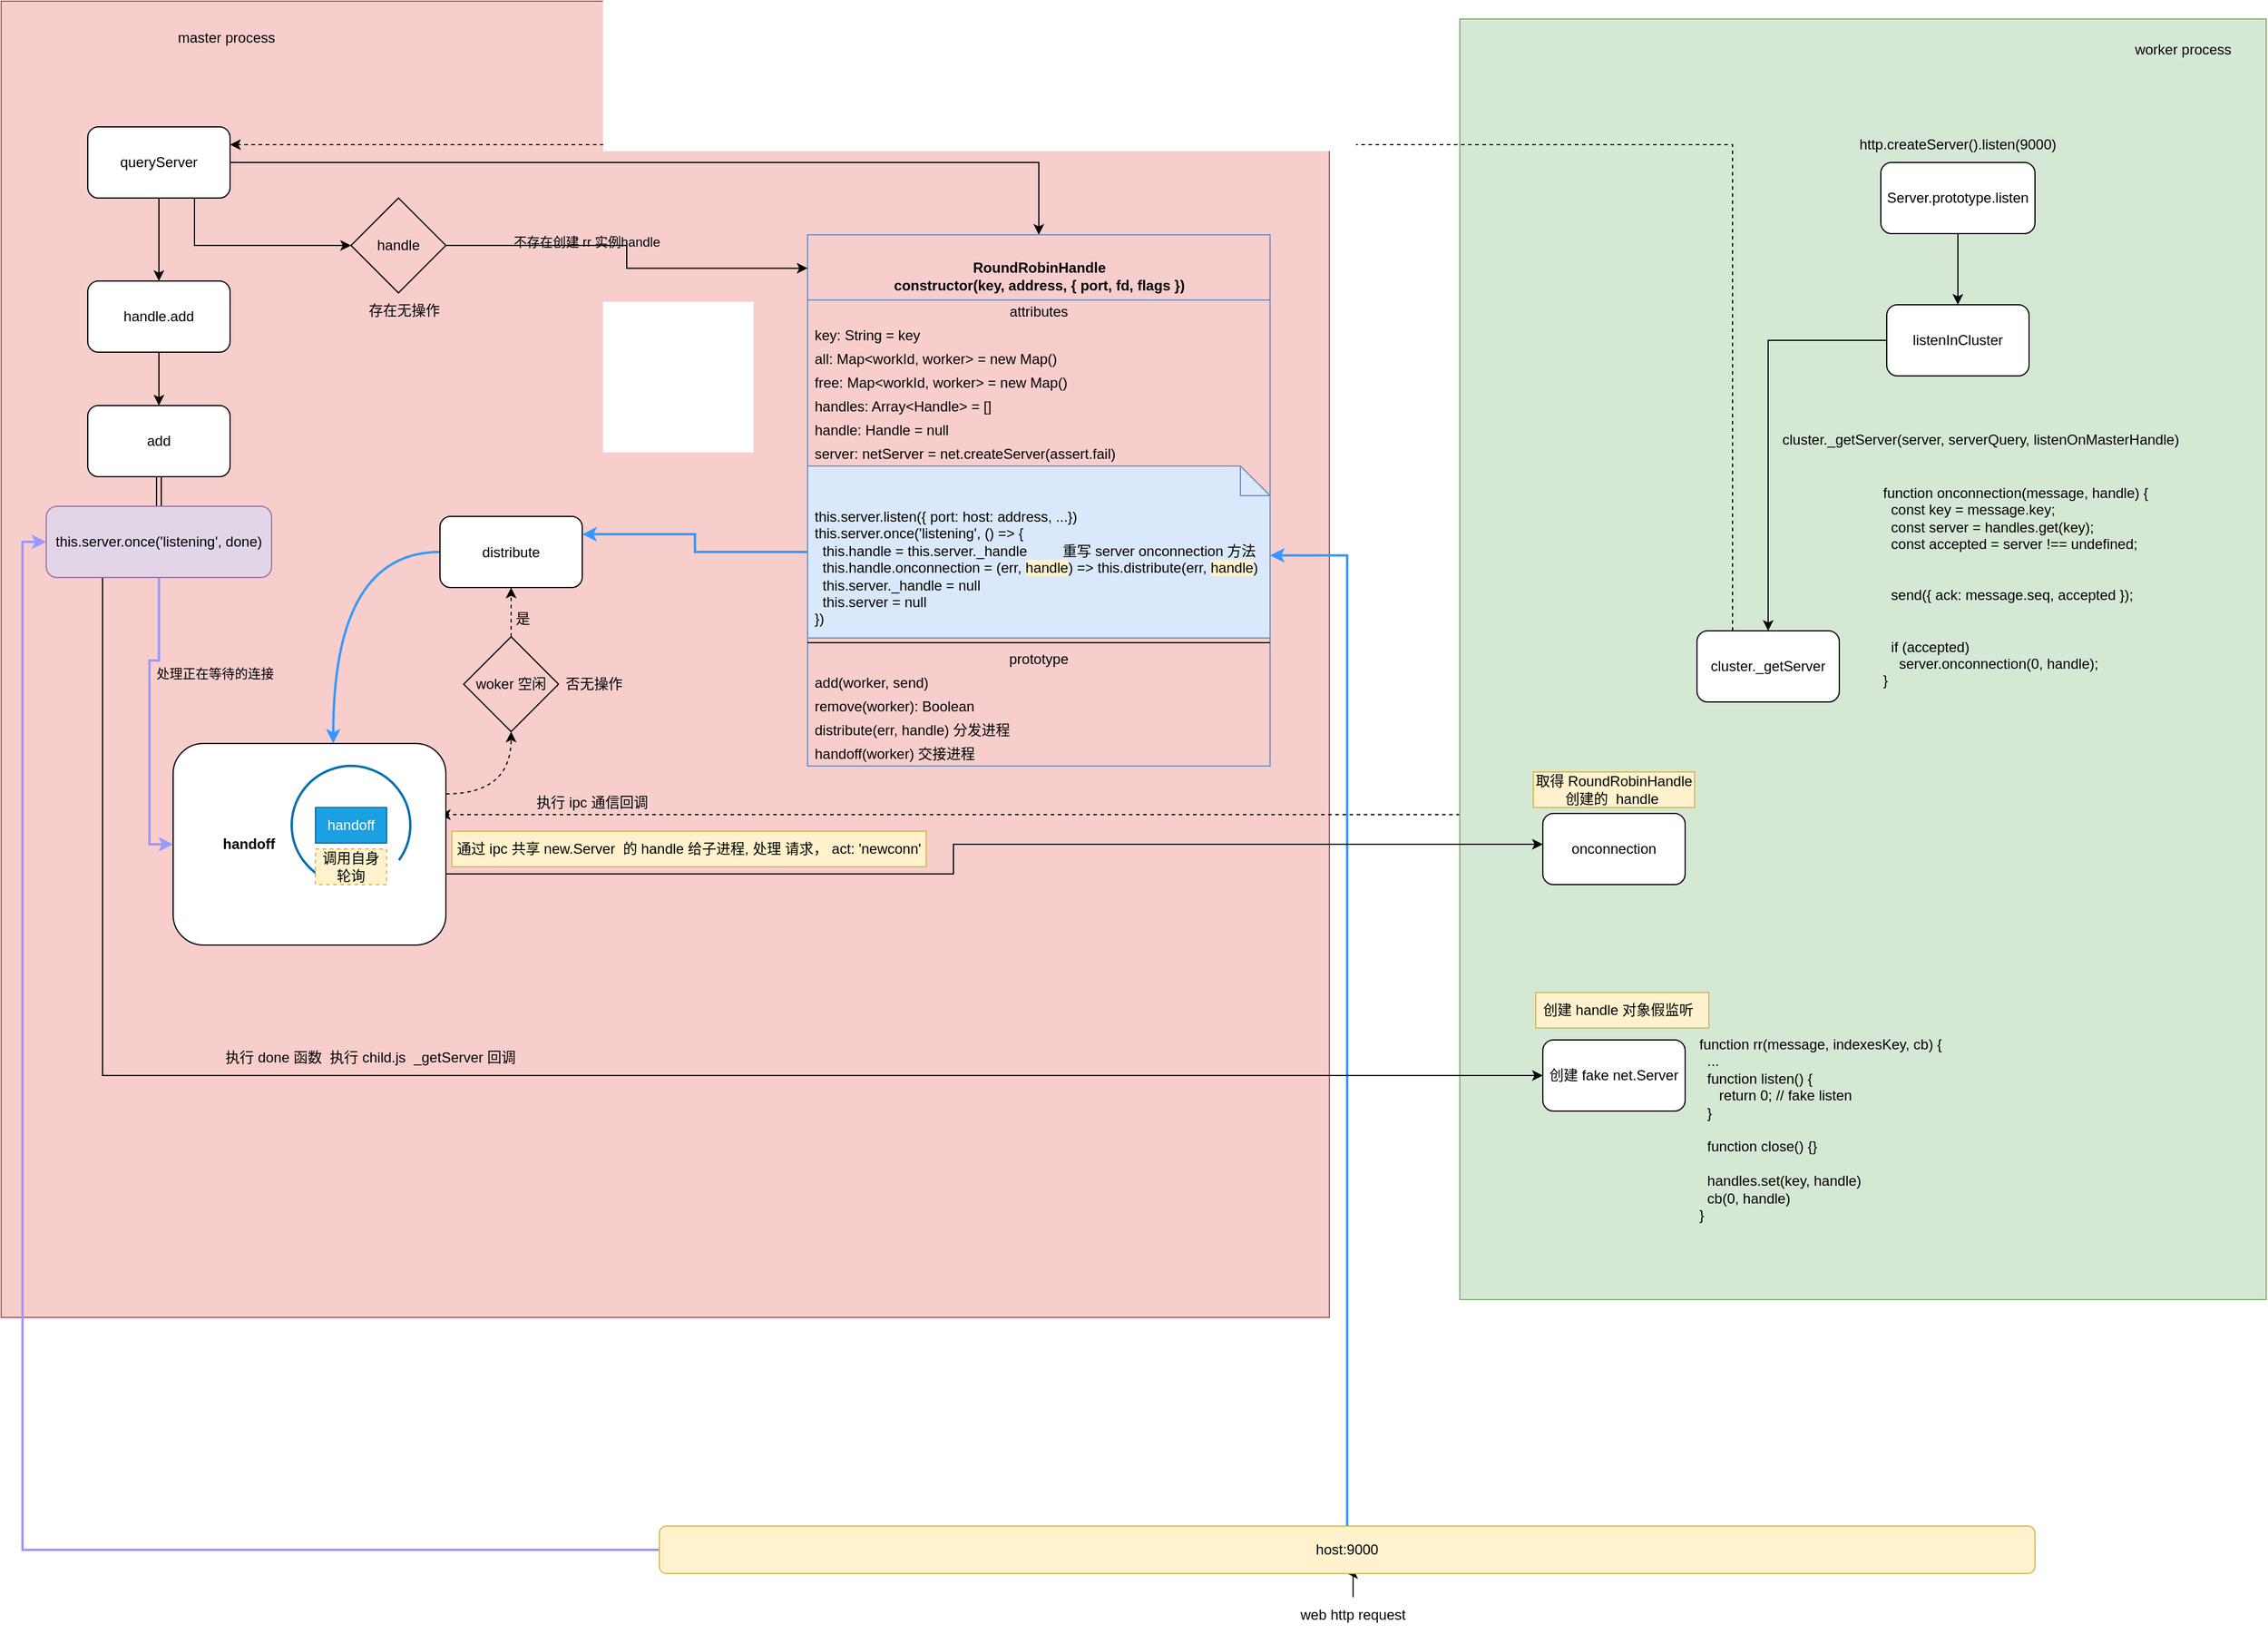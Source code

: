 <mxfile version="15.8.9" type="github">
  <diagram id="Es0d-wzucGMr7oLocFgV" name="第 1 页">
    <mxGraphModel dx="3076" dy="1931" grid="1" gridSize="10" guides="1" tooltips="1" connect="1" arrows="1" fold="1" page="1" pageScale="1" pageWidth="827" pageHeight="1169" math="0" shadow="0">
      <root>
        <mxCell id="0" />
        <mxCell id="1" parent="0" />
        <mxCell id="YYYhBLbbZfH8u_qFGWKK-91" value="" style="rounded=0;whiteSpace=wrap;html=1;labelBackgroundColor=none;fillColor=#f8cecc;strokeColor=#b85450;" parent="1" vertex="1">
          <mxGeometry x="-870" y="-76" width="1120" height="1110" as="geometry" />
        </mxCell>
        <mxCell id="0VZ2eFC5ibp_0VRxgWUH-36" style="edgeStyle=orthogonalEdgeStyle;rounded=0;orthogonalLoop=1;jettySize=auto;html=1;entryX=0.978;entryY=0.353;entryDx=0;entryDy=0;entryPerimeter=0;dashed=1;strokeColor=#000000;strokeWidth=1;" edge="1" parent="1" source="YYYhBLbbZfH8u_qFGWKK-12" target="QnhcxREiLZKdfHmg9MSz-31">
          <mxGeometry relative="1" as="geometry">
            <Array as="points">
              <mxPoint x="210" y="610" />
              <mxPoint x="210" y="610" />
            </Array>
          </mxGeometry>
        </mxCell>
        <mxCell id="YYYhBLbbZfH8u_qFGWKK-12" value="" style="rounded=0;whiteSpace=wrap;html=1;labelBackgroundColor=none;fillColor=#d5e8d4;strokeColor=#82b366;" parent="1" vertex="1">
          <mxGeometry x="360" y="-61" width="680" height="1080" as="geometry" />
        </mxCell>
        <mxCell id="YYYhBLbbZfH8u_qFGWKK-4" style="edgeStyle=orthogonalEdgeStyle;rounded=0;orthogonalLoop=1;jettySize=auto;html=1;entryX=0.5;entryY=0;entryDx=0;entryDy=0;" parent="1" source="YYYhBLbbZfH8u_qFGWKK-1" target="YYYhBLbbZfH8u_qFGWKK-3" edge="1">
          <mxGeometry relative="1" as="geometry" />
        </mxCell>
        <mxCell id="YYYhBLbbZfH8u_qFGWKK-1" value="&lt;span&gt;Server.prototype.listen&lt;/span&gt;" style="rounded=1;whiteSpace=wrap;html=1;" parent="1" vertex="1">
          <mxGeometry x="715" y="60" width="130" height="60" as="geometry" />
        </mxCell>
        <mxCell id="YYYhBLbbZfH8u_qFGWKK-2" value="http.createServer().listen(9000)" style="text;html=1;strokeColor=none;fillColor=none;align=center;verticalAlign=middle;whiteSpace=wrap;rounded=0;" parent="1" vertex="1">
          <mxGeometry x="680" y="30" width="200" height="30" as="geometry" />
        </mxCell>
        <mxCell id="YYYhBLbbZfH8u_qFGWKK-6" style="edgeStyle=orthogonalEdgeStyle;rounded=0;orthogonalLoop=1;jettySize=auto;html=1;entryX=0.5;entryY=0;entryDx=0;entryDy=0;" parent="1" source="YYYhBLbbZfH8u_qFGWKK-3" target="YYYhBLbbZfH8u_qFGWKK-5" edge="1">
          <mxGeometry relative="1" as="geometry" />
        </mxCell>
        <mxCell id="YYYhBLbbZfH8u_qFGWKK-3" value="listenInCluster" style="rounded=1;whiteSpace=wrap;html=1;" parent="1" vertex="1">
          <mxGeometry x="720" y="180" width="120" height="60" as="geometry" />
        </mxCell>
        <mxCell id="QnhcxREiLZKdfHmg9MSz-84" style="edgeStyle=orthogonalEdgeStyle;rounded=0;orthogonalLoop=1;jettySize=auto;html=1;exitX=0.25;exitY=0;exitDx=0;exitDy=0;entryX=1;entryY=0.25;entryDx=0;entryDy=0;elbow=vertical;dashed=1;" parent="1" source="YYYhBLbbZfH8u_qFGWKK-5" target="YYYhBLbbZfH8u_qFGWKK-15" edge="1">
          <mxGeometry relative="1" as="geometry" />
        </mxCell>
        <mxCell id="YYYhBLbbZfH8u_qFGWKK-5" value="cluster._getServer" style="rounded=1;whiteSpace=wrap;html=1;" parent="1" vertex="1">
          <mxGeometry x="560" y="455" width="120" height="60" as="geometry" />
        </mxCell>
        <mxCell id="YYYhBLbbZfH8u_qFGWKK-7" value="cluster._getServer(server, serverQuery, listenOnMasterHandle)" style="text;whiteSpace=wrap;html=1;" parent="1" vertex="1">
          <mxGeometry x="630" y="280" width="360" height="30" as="geometry" />
        </mxCell>
        <mxCell id="YYYhBLbbZfH8u_qFGWKK-11" value="worker process" style="text;html=1;strokeColor=none;fillColor=none;align=center;verticalAlign=middle;whiteSpace=wrap;rounded=0;labelBackgroundColor=none;fontColor=none;" parent="1" vertex="1">
          <mxGeometry x="910" y="-50" width="120" height="30" as="geometry" />
        </mxCell>
        <mxCell id="QnhcxREiLZKdfHmg9MSz-78" style="edgeStyle=orthogonalEdgeStyle;rounded=0;orthogonalLoop=1;jettySize=auto;html=1;elbow=vertical;" parent="1" source="YYYhBLbbZfH8u_qFGWKK-15" target="QnhcxREiLZKdfHmg9MSz-2" edge="1">
          <mxGeometry relative="1" as="geometry" />
        </mxCell>
        <mxCell id="0VZ2eFC5ibp_0VRxgWUH-17" style="edgeStyle=orthogonalEdgeStyle;rounded=0;orthogonalLoop=1;jettySize=auto;html=1;exitX=0.75;exitY=1;exitDx=0;exitDy=0;entryX=0;entryY=0.5;entryDx=0;entryDy=0;strokeColor=#000000;strokeWidth=1;" edge="1" parent="1" source="YYYhBLbbZfH8u_qFGWKK-15" target="0VZ2eFC5ibp_0VRxgWUH-11">
          <mxGeometry relative="1" as="geometry" />
        </mxCell>
        <mxCell id="0VZ2eFC5ibp_0VRxgWUH-18" style="edgeStyle=orthogonalEdgeStyle;rounded=0;orthogonalLoop=1;jettySize=auto;html=1;entryX=0.5;entryY=0;entryDx=0;entryDy=0;strokeColor=#000000;strokeWidth=1;" edge="1" parent="1" source="YYYhBLbbZfH8u_qFGWKK-15" target="YYYhBLbbZfH8u_qFGWKK-64">
          <mxGeometry relative="1" as="geometry" />
        </mxCell>
        <mxCell id="YYYhBLbbZfH8u_qFGWKK-15" value="queryServer" style="rounded=1;whiteSpace=wrap;html=1;labelBackgroundColor=none;fontColor=none;" parent="1" vertex="1">
          <mxGeometry x="-797" y="30" width="120" height="60" as="geometry" />
        </mxCell>
        <mxCell id="YYYhBLbbZfH8u_qFGWKK-20" value="master process" style="text;html=1;strokeColor=none;fillColor=none;align=center;verticalAlign=middle;whiteSpace=wrap;rounded=0;labelBackgroundColor=none;fontColor=none;" parent="1" vertex="1">
          <mxGeometry x="-740" y="-60" width="120" height="30" as="geometry" />
        </mxCell>
        <mxCell id="QnhcxREiLZKdfHmg9MSz-74" style="edgeStyle=orthogonalEdgeStyle;rounded=0;orthogonalLoop=1;jettySize=auto;html=1;elbow=vertical;" parent="1" source="YYYhBLbbZfH8u_qFGWKK-64" target="QnhcxREiLZKdfHmg9MSz-29" edge="1">
          <mxGeometry relative="1" as="geometry" />
        </mxCell>
        <mxCell id="YYYhBLbbZfH8u_qFGWKK-64" value="handle.add" style="rounded=1;whiteSpace=wrap;html=1;labelBackgroundColor=none;fontColor=none;" parent="1" vertex="1">
          <mxGeometry x="-797" y="160" width="120" height="60" as="geometry" />
        </mxCell>
        <mxCell id="YYYhBLbbZfH8u_qFGWKK-77" style="edgeStyle=orthogonalEdgeStyle;rounded=0;orthogonalLoop=1;jettySize=auto;html=1;entryX=0.5;entryY=1;entryDx=0;entryDy=0;labelBackgroundColor=none;fontColor=none;" parent="1" source="YYYhBLbbZfH8u_qFGWKK-72" target="YYYhBLbbZfH8u_qFGWKK-73" edge="1">
          <mxGeometry relative="1" as="geometry" />
        </mxCell>
        <mxCell id="YYYhBLbbZfH8u_qFGWKK-72" value="web http request" style="text;html=1;strokeColor=none;fillColor=none;align=center;verticalAlign=middle;whiteSpace=wrap;rounded=0;labelBackgroundColor=none;fontColor=none;" parent="1" vertex="1">
          <mxGeometry x="155" y="1270" width="230" height="30" as="geometry" />
        </mxCell>
        <mxCell id="QnhcxREiLZKdfHmg9MSz-77" style="edgeStyle=orthogonalEdgeStyle;rounded=0;orthogonalLoop=1;jettySize=auto;html=1;entryX=1;entryY=0.52;entryDx=0;entryDy=0;entryPerimeter=0;elbow=vertical;fillColor=#d5e8d4;strokeColor=#3399FF;strokeWidth=2;" parent="1" source="YYYhBLbbZfH8u_qFGWKK-73" target="QnhcxREiLZKdfHmg9MSz-23" edge="1">
          <mxGeometry relative="1" as="geometry" />
        </mxCell>
        <mxCell id="0VZ2eFC5ibp_0VRxgWUH-5" style="edgeStyle=orthogonalEdgeStyle;rounded=0;orthogonalLoop=1;jettySize=auto;html=1;entryX=0;entryY=0.5;entryDx=0;entryDy=0;strokeWidth=2;strokeColor=#9999FF;" edge="1" parent="1" source="YYYhBLbbZfH8u_qFGWKK-73" target="0VZ2eFC5ibp_0VRxgWUH-1">
          <mxGeometry relative="1" as="geometry" />
        </mxCell>
        <mxCell id="YYYhBLbbZfH8u_qFGWKK-73" value="host:9000" style="rounded=1;whiteSpace=wrap;html=1;labelBackgroundColor=none;fillColor=#fff2cc;strokeColor=#d6b656;" parent="1" vertex="1">
          <mxGeometry x="-315" y="1210" width="1160" height="40" as="geometry" />
        </mxCell>
        <mxCell id="YYYhBLbbZfH8u_qFGWKK-97" value="function onconnection(message, handle) {&#xa;  const key = message.key;&#xa;  const server = handles.get(key);&#xa;  const accepted = server !== undefined;&#xa;&#xa;&#xa;  send({ ack: message.seq, accepted });&#xa;&#xa;&#xa;  if (accepted)&#xa;    server.onconnection(0, handle);&#xa;}" style="text;whiteSpace=wrap;html=1;fontColor=none;" parent="1" vertex="1">
          <mxGeometry x="715" y="325" width="250" height="180" as="geometry" />
        </mxCell>
        <mxCell id="QnhcxREiLZKdfHmg9MSz-2" value="&lt;br&gt;&lt;b&gt;RoundRobinHandle&lt;br&gt;&lt;/b&gt;&lt;b&gt;constructor(key, address, { port, fd, flags })&lt;br&gt;&lt;/b&gt;" style="swimlane;fontStyle=0;align=center;verticalAlign=top;childLayout=stackLayout;horizontal=1;startSize=55;horizontalStack=0;resizeParent=1;resizeParentMax=0;resizeLast=0;collapsible=0;marginBottom=0;html=1;fillColor=none;strokeColor=#6c8ebf;" parent="1" vertex="1">
          <mxGeometry x="-190" y="121" width="390" height="448" as="geometry" />
        </mxCell>
        <mxCell id="QnhcxREiLZKdfHmg9MSz-3" value="attributes" style="text;html=1;strokeColor=none;fillColor=none;align=center;verticalAlign=middle;spacingLeft=4;spacingRight=4;overflow=hidden;rotatable=0;points=[[0,0.5],[1,0.5]];portConstraint=eastwest;" parent="QnhcxREiLZKdfHmg9MSz-2" vertex="1">
          <mxGeometry y="55" width="390" height="20" as="geometry" />
        </mxCell>
        <mxCell id="QnhcxREiLZKdfHmg9MSz-11" value="key: String = key" style="text;html=1;strokeColor=none;fillColor=none;align=left;verticalAlign=middle;spacingLeft=4;spacingRight=4;overflow=hidden;rotatable=0;points=[[0,0.5],[1,0.5]];portConstraint=eastwest;" parent="QnhcxREiLZKdfHmg9MSz-2" vertex="1">
          <mxGeometry y="75" width="390" height="20" as="geometry" />
        </mxCell>
        <mxCell id="QnhcxREiLZKdfHmg9MSz-13" value="all: Map&amp;lt;workId, worker&amp;gt; = new Map()" style="text;html=1;strokeColor=none;fillColor=none;align=left;verticalAlign=middle;spacingLeft=4;spacingRight=4;overflow=hidden;rotatable=0;points=[[0,0.5],[1,0.5]];portConstraint=eastwest;" parent="QnhcxREiLZKdfHmg9MSz-2" vertex="1">
          <mxGeometry y="95" width="390" height="20" as="geometry" />
        </mxCell>
        <mxCell id="QnhcxREiLZKdfHmg9MSz-14" value="free: Map&amp;lt;workId, worker&amp;gt; = new Map()" style="text;html=1;strokeColor=none;fillColor=none;align=left;verticalAlign=middle;spacingLeft=4;spacingRight=4;overflow=hidden;rotatable=0;points=[[0,0.5],[1,0.5]];portConstraint=eastwest;" parent="QnhcxREiLZKdfHmg9MSz-2" vertex="1">
          <mxGeometry y="115" width="390" height="20" as="geometry" />
        </mxCell>
        <mxCell id="QnhcxREiLZKdfHmg9MSz-15" value="handles: Array&amp;lt;Handle&amp;gt; = []" style="text;html=1;strokeColor=none;fillColor=none;align=left;verticalAlign=middle;spacingLeft=4;spacingRight=4;overflow=hidden;rotatable=0;points=[[0,0.5],[1,0.5]];portConstraint=eastwest;" parent="QnhcxREiLZKdfHmg9MSz-2" vertex="1">
          <mxGeometry y="135" width="390" height="20" as="geometry" />
        </mxCell>
        <mxCell id="QnhcxREiLZKdfHmg9MSz-12" value="handle: Handle = null" style="text;html=1;strokeColor=none;fillColor=none;align=left;verticalAlign=middle;spacingLeft=4;spacingRight=4;overflow=hidden;rotatable=0;points=[[0,0.5],[1,0.5]];portConstraint=eastwest;" parent="QnhcxREiLZKdfHmg9MSz-2" vertex="1">
          <mxGeometry y="155" width="390" height="20" as="geometry" />
        </mxCell>
        <mxCell id="QnhcxREiLZKdfHmg9MSz-4" value="server: netServer = net.createServer(assert.fail)&amp;nbsp;" style="text;html=1;strokeColor=none;fillColor=none;align=left;verticalAlign=middle;spacingLeft=4;spacingRight=4;overflow=hidden;rotatable=0;points=[[0,0.5],[1,0.5]];portConstraint=eastwest;" parent="QnhcxREiLZKdfHmg9MSz-2" vertex="1">
          <mxGeometry y="175" width="390" height="20" as="geometry" />
        </mxCell>
        <mxCell id="QnhcxREiLZKdfHmg9MSz-23" value="this.server.listen({ port: host: address, ...})&amp;nbsp; &amp;nbsp; &amp;nbsp; &amp;nbsp;&amp;nbsp;&lt;br&gt;this.server.once(&#39;listening&#39;, () =&amp;gt; {&lt;br&gt;&amp;nbsp; this.handle = this.server._handle&amp;nbsp; &amp;nbsp; &amp;nbsp; &amp;nbsp; &amp;nbsp;重写 server onconnection 方法&lt;br&gt;&amp;nbsp; this.handle.onconnection = (err, &lt;span style=&quot;background-color: rgb(255 , 242 , 204)&quot;&gt;handle&lt;/span&gt;) =&amp;gt; this.distribute(err, &lt;span style=&quot;background-color: rgb(255 , 242 , 204)&quot;&gt;handle&lt;/span&gt;)&lt;br&gt;&amp;nbsp; this.server._handle = null&lt;br&gt;&amp;nbsp; this.server = null&lt;br&gt;})" style="shape=note2;boundedLbl=1;whiteSpace=wrap;html=1;size=25;verticalAlign=top;align=left;horizontal=1;labelPosition=center;verticalLabelPosition=middle;labelBorderColor=none;spacingLeft=4;spacingTop=4;fillColor=#dae8fc;strokeColor=#6c8ebf;" parent="QnhcxREiLZKdfHmg9MSz-2" vertex="1">
          <mxGeometry y="195" width="390" height="145" as="geometry" />
        </mxCell>
        <mxCell id="QnhcxREiLZKdfHmg9MSz-7" value="" style="line;strokeWidth=1;fillColor=none;align=left;verticalAlign=middle;spacingTop=-1;spacingLeft=3;spacingRight=3;rotatable=0;labelPosition=right;points=[];portConstraint=eastwest;" parent="QnhcxREiLZKdfHmg9MSz-2" vertex="1">
          <mxGeometry y="340" width="390" height="8" as="geometry" />
        </mxCell>
        <mxCell id="QnhcxREiLZKdfHmg9MSz-8" value="prototype" style="text;html=1;strokeColor=none;fillColor=none;align=center;verticalAlign=middle;spacingLeft=4;spacingRight=4;overflow=hidden;rotatable=0;points=[[0,0.5],[1,0.5]];portConstraint=eastwest;" parent="QnhcxREiLZKdfHmg9MSz-2" vertex="1">
          <mxGeometry y="348" width="390" height="20" as="geometry" />
        </mxCell>
        <mxCell id="QnhcxREiLZKdfHmg9MSz-9" value="add(worker, send)" style="text;html=1;strokeColor=none;fillColor=none;align=left;verticalAlign=middle;spacingLeft=4;spacingRight=4;overflow=hidden;rotatable=0;points=[[0,0.5],[1,0.5]];portConstraint=eastwest;" parent="QnhcxREiLZKdfHmg9MSz-2" vertex="1">
          <mxGeometry y="368" width="390" height="20" as="geometry" />
        </mxCell>
        <mxCell id="QnhcxREiLZKdfHmg9MSz-17" value="remove(worker): Boolean" style="text;html=1;strokeColor=none;fillColor=none;align=left;verticalAlign=middle;spacingLeft=4;spacingRight=4;overflow=hidden;rotatable=0;points=[[0,0.5],[1,0.5]];portConstraint=eastwest;" parent="QnhcxREiLZKdfHmg9MSz-2" vertex="1">
          <mxGeometry y="388" width="390" height="20" as="geometry" />
        </mxCell>
        <mxCell id="QnhcxREiLZKdfHmg9MSz-18" value="distribute(err, handle) 分发进程" style="text;html=1;strokeColor=none;fillColor=none;align=left;verticalAlign=middle;spacingLeft=4;spacingRight=4;overflow=hidden;rotatable=0;points=[[0,0.5],[1,0.5]];portConstraint=eastwest;" parent="QnhcxREiLZKdfHmg9MSz-2" vertex="1">
          <mxGeometry y="408" width="390" height="20" as="geometry" />
        </mxCell>
        <mxCell id="QnhcxREiLZKdfHmg9MSz-16" value="handoff(worker) 交接进程" style="text;html=1;strokeColor=none;fillColor=none;align=left;verticalAlign=middle;spacingLeft=4;spacingRight=4;overflow=hidden;rotatable=0;points=[[0,0.5],[1,0.5]];portConstraint=eastwest;" parent="QnhcxREiLZKdfHmg9MSz-2" vertex="1">
          <mxGeometry y="428" width="390" height="20" as="geometry" />
        </mxCell>
        <mxCell id="0VZ2eFC5ibp_0VRxgWUH-3" value="" style="edgeStyle=orthogonalEdgeStyle;rounded=0;orthogonalLoop=1;jettySize=auto;html=1;shape=link;" edge="1" parent="1" source="QnhcxREiLZKdfHmg9MSz-29" target="0VZ2eFC5ibp_0VRxgWUH-1">
          <mxGeometry relative="1" as="geometry" />
        </mxCell>
        <mxCell id="QnhcxREiLZKdfHmg9MSz-29" value="add" style="rounded=1;whiteSpace=wrap;html=1;labelBorderColor=none;" parent="1" vertex="1">
          <mxGeometry x="-797" y="265" width="120" height="60" as="geometry" />
        </mxCell>
        <mxCell id="0VZ2eFC5ibp_0VRxgWUH-31" style="edgeStyle=orthogonalEdgeStyle;rounded=0;orthogonalLoop=1;jettySize=auto;html=1;strokeColor=#000000;strokeWidth=1;" edge="1" parent="1" source="QnhcxREiLZKdfHmg9MSz-31" target="0VZ2eFC5ibp_0VRxgWUH-56">
          <mxGeometry relative="1" as="geometry">
            <Array as="points">
              <mxPoint x="-67" y="660" />
              <mxPoint x="-67" y="635" />
            </Array>
          </mxGeometry>
        </mxCell>
        <mxCell id="0VZ2eFC5ibp_0VRxgWUH-45" style="edgeStyle=orthogonalEdgeStyle;rounded=0;orthogonalLoop=1;jettySize=auto;html=1;exitX=1;exitY=0.25;exitDx=0;exitDy=0;entryX=0.5;entryY=1;entryDx=0;entryDy=0;dashed=1;strokeColor=#000000;strokeWidth=1;curved=1;" edge="1" parent="1" source="QnhcxREiLZKdfHmg9MSz-31" target="0VZ2eFC5ibp_0VRxgWUH-43">
          <mxGeometry relative="1" as="geometry" />
        </mxCell>
        <mxCell id="QnhcxREiLZKdfHmg9MSz-31" value="&lt;blockquote style=&quot;margin: 0 0 0 40px ; border: none ; padding: 0px&quot;&gt;&lt;b&gt;handoff&lt;/b&gt;&lt;/blockquote&gt;" style="rounded=1;whiteSpace=wrap;html=1;labelBorderColor=none;align=left;" parent="1" vertex="1">
          <mxGeometry x="-725" y="550" width="230" height="170" as="geometry" />
        </mxCell>
        <mxCell id="QnhcxREiLZKdfHmg9MSz-85" style="edgeStyle=orthogonalEdgeStyle;rounded=0;orthogonalLoop=1;jettySize=auto;html=1;entryX=0.587;entryY=0;entryDx=0;entryDy=0;strokeWidth=2;elbow=vertical;fillColor=#d5e8d4;strokeColor=#3399FF;exitX=0;exitY=0.5;exitDx=0;exitDy=0;curved=1;entryPerimeter=0;" parent="1" source="QnhcxREiLZKdfHmg9MSz-36" target="QnhcxREiLZKdfHmg9MSz-31" edge="1">
          <mxGeometry relative="1" as="geometry" />
        </mxCell>
        <mxCell id="QnhcxREiLZKdfHmg9MSz-36" value="distribute" style="rounded=1;whiteSpace=wrap;html=1;labelBorderColor=none;" parent="1" vertex="1">
          <mxGeometry x="-500" y="358.5" width="120" height="60" as="geometry" />
        </mxCell>
        <mxCell id="QnhcxREiLZKdfHmg9MSz-57" value="" style="verticalLabelPosition=bottom;verticalAlign=top;html=1;shape=mxgraph.basic.arc;startAngle=0.293;endAngle=0.1;labelBorderColor=none;direction=south;fillColor=#1ba1e2;strokeColor=#006EAF;fontColor=#ffffff;strokeWidth=2;" parent="1" vertex="1">
          <mxGeometry x="-625" y="569" width="100" height="100" as="geometry" />
        </mxCell>
        <mxCell id="QnhcxREiLZKdfHmg9MSz-58" value="handoff" style="text;html=1;strokeColor=#006EAF;fillColor=#1ba1e2;align=center;verticalAlign=middle;whiteSpace=wrap;rounded=0;labelBorderColor=none;fontColor=#ffffff;" parent="1" vertex="1">
          <mxGeometry x="-605" y="604" width="60" height="30" as="geometry" />
        </mxCell>
        <mxCell id="QnhcxREiLZKdfHmg9MSz-71" style="edgeStyle=orthogonalEdgeStyle;rounded=0;orthogonalLoop=1;jettySize=auto;html=1;entryX=1;entryY=0.25;entryDx=0;entryDy=0;strokeWidth=2;fillColor=#1ba1e2;strokeColor=#3399FF;" parent="1" source="QnhcxREiLZKdfHmg9MSz-23" target="QnhcxREiLZKdfHmg9MSz-36" edge="1">
          <mxGeometry relative="1" as="geometry" />
        </mxCell>
        <mxCell id="0VZ2eFC5ibp_0VRxgWUH-4" style="edgeStyle=orthogonalEdgeStyle;rounded=0;orthogonalLoop=1;jettySize=auto;html=1;entryX=0;entryY=0.5;entryDx=0;entryDy=0;fillColor=#e1d5e7;strokeColor=#9999FF;strokeWidth=2;" edge="1" parent="1" source="0VZ2eFC5ibp_0VRxgWUH-1" target="QnhcxREiLZKdfHmg9MSz-31">
          <mxGeometry relative="1" as="geometry" />
        </mxCell>
        <mxCell id="0VZ2eFC5ibp_0VRxgWUH-8" value="&lt;span style=&quot;color: rgba(0 , 0 , 0 , 0) ; font-family: monospace ; font-size: 0px ; background-color: rgb(248 , 249 , 250)&quot;&gt;%3CmxGraphModel%3E%3Croot%3E%3CmxCell%20id%3D%220%22%2F%3E%3CmxCell%20id%3D%221%22%20parent%3D%220%22%2F%3E%3CmxCell%20id%3D%222%22%20value%3D%22%E5%A6%82%E6%9E%9C%E6%9C%89%E8%BF%9E%E6%8E%A5%E6%AD%A3%E5%9C%A8%E6%8C%82%E8%B5%B7%22%20style%3D%22edgeLabel%3Bhtml%3D1%3Balign%3Dcenter%3BverticalAlign%3Dmiddle%3Bresizable%3D0%3Bpoints%3D%5B%5D%3BlabelBackgroundColor%3Dnone%3B%22%20vertex%3D%221%22%20connectable%3D%220%22%20parent%3D%221%22%3E%3CmxGeometry%20x%3D%22-743%22%20y%3D%22496.5%22%20as%3D%22geometry%22%2F%3E%3C%2FmxCell%3E%3C%2Froot%3E%3C%2FmxGraphModel%3Ed&amp;nbsp;&lt;/span&gt;" style="edgeLabel;html=1;align=center;verticalAlign=middle;resizable=0;points=[];" vertex="1" connectable="0" parent="0VZ2eFC5ibp_0VRxgWUH-4">
          <mxGeometry x="-0.243" y="1" relative="1" as="geometry">
            <mxPoint y="1" as="offset" />
          </mxGeometry>
        </mxCell>
        <mxCell id="0VZ2eFC5ibp_0VRxgWUH-9" value="处理正在等待的连接" style="edgeLabel;html=1;align=center;verticalAlign=middle;resizable=0;points=[];labelBackgroundColor=none;" vertex="1" connectable="0" parent="0VZ2eFC5ibp_0VRxgWUH-4">
          <mxGeometry x="-0.301" y="3" relative="1" as="geometry">
            <mxPoint x="52" as="offset" />
          </mxGeometry>
        </mxCell>
        <mxCell id="0VZ2eFC5ibp_0VRxgWUH-23" style="edgeStyle=orthogonalEdgeStyle;rounded=0;orthogonalLoop=1;jettySize=auto;html=1;exitX=0.25;exitY=1;exitDx=0;exitDy=0;entryX=0;entryY=0.5;entryDx=0;entryDy=0;strokeColor=#000000;strokeWidth=1;" edge="1" parent="1" source="0VZ2eFC5ibp_0VRxgWUH-1" target="0VZ2eFC5ibp_0VRxgWUH-28">
          <mxGeometry relative="1" as="geometry" />
        </mxCell>
        <mxCell id="0VZ2eFC5ibp_0VRxgWUH-1" value="&lt;span&gt;this.server.once(&#39;listening&#39;, done)&lt;/span&gt;" style="rounded=1;whiteSpace=wrap;html=1;fillColor=#e1d5e7;strokeColor=#9673a6;" vertex="1" parent="1">
          <mxGeometry x="-832" y="350" width="190" height="60" as="geometry" />
        </mxCell>
        <mxCell id="0VZ2eFC5ibp_0VRxgWUH-13" style="edgeStyle=orthogonalEdgeStyle;rounded=0;orthogonalLoop=1;jettySize=auto;html=1;strokeColor=#000000;strokeWidth=1;entryX=0;entryY=0.063;entryDx=0;entryDy=0;entryPerimeter=0;" edge="1" parent="1" source="0VZ2eFC5ibp_0VRxgWUH-11" target="QnhcxREiLZKdfHmg9MSz-2">
          <mxGeometry relative="1" as="geometry">
            <mxPoint x="-210" y="150" as="targetPoint" />
          </mxGeometry>
        </mxCell>
        <mxCell id="0VZ2eFC5ibp_0VRxgWUH-14" value="不存在创建 rr 实例handle&amp;nbsp;" style="edgeLabel;html=1;align=center;verticalAlign=middle;resizable=0;points=[];labelBackgroundColor=none;" vertex="1" connectable="0" parent="0VZ2eFC5ibp_0VRxgWUH-13">
          <mxGeometry x="-0.259" y="3" relative="1" as="geometry">
            <mxPoint as="offset" />
          </mxGeometry>
        </mxCell>
        <mxCell id="0VZ2eFC5ibp_0VRxgWUH-11" value="handle" style="rhombus;whiteSpace=wrap;html=1;labelBackgroundColor=none;strokeWidth=1;fillColor=none;" vertex="1" parent="1">
          <mxGeometry x="-575" y="90" width="80" height="80" as="geometry" />
        </mxCell>
        <mxCell id="0VZ2eFC5ibp_0VRxgWUH-27" value="执行 done 函数&amp;nbsp; 执行 child.js&amp;nbsp; _getServer 回调" style="text;html=1;strokeColor=none;fillColor=none;align=center;verticalAlign=middle;whiteSpace=wrap;rounded=0;labelBackgroundColor=none;" vertex="1" parent="1">
          <mxGeometry x="-747" y="800" width="377" height="30" as="geometry" />
        </mxCell>
        <mxCell id="0VZ2eFC5ibp_0VRxgWUH-28" value="创建 fake net.Server" style="rounded=1;whiteSpace=wrap;html=1;labelBackgroundColor=none;strokeWidth=1;" vertex="1" parent="1">
          <mxGeometry x="430" y="800" width="120" height="60" as="geometry" />
        </mxCell>
        <mxCell id="0VZ2eFC5ibp_0VRxgWUH-29" value="function rr(message, indexesKey, cb) {&lt;br&gt;&amp;nbsp; ...&lt;br&gt;&amp;nbsp; function listen() {&lt;br&gt;&amp;nbsp; &amp;nbsp; &amp;nbsp;return 0; // fake listen&lt;br&gt;&amp;nbsp; }&lt;br&gt;&lt;br&gt;&amp;nbsp; function close() {}&lt;br&gt;&lt;br&gt;&amp;nbsp; handles.set(key, handle)&lt;br&gt;&amp;nbsp; cb(0, handle)&lt;br&gt;}" style="text;whiteSpace=wrap;html=1;" vertex="1" parent="1">
          <mxGeometry x="560" y="790" width="250" height="180" as="geometry" />
        </mxCell>
        <mxCell id="0VZ2eFC5ibp_0VRxgWUH-39" value="通过 ipc 共享 new.Server&amp;nbsp; 的 handle 给子进程, 处理 请求， act: &#39;newconn&#39;" style="text;html=1;strokeColor=#d6b656;fillColor=#fff2cc;align=center;verticalAlign=middle;whiteSpace=wrap;rounded=0;labelBackgroundColor=none;" vertex="1" parent="1">
          <mxGeometry x="-490" y="624" width="400" height="30" as="geometry" />
        </mxCell>
        <mxCell id="0VZ2eFC5ibp_0VRxgWUH-40" value="执行 ipc 通信回调" style="text;html=1;strokeColor=none;fillColor=none;align=center;verticalAlign=middle;whiteSpace=wrap;rounded=0;labelBackgroundColor=none;" vertex="1" parent="1">
          <mxGeometry x="-440" y="585" width="137" height="30" as="geometry" />
        </mxCell>
        <mxCell id="0VZ2eFC5ibp_0VRxgWUH-46" style="edgeStyle=orthogonalEdgeStyle;rounded=0;orthogonalLoop=1;jettySize=auto;html=1;dashed=1;strokeColor=#000000;strokeWidth=1;" edge="1" parent="1" source="0VZ2eFC5ibp_0VRxgWUH-43" target="QnhcxREiLZKdfHmg9MSz-36">
          <mxGeometry relative="1" as="geometry" />
        </mxCell>
        <mxCell id="0VZ2eFC5ibp_0VRxgWUH-43" value="woker 空闲" style="rhombus;whiteSpace=wrap;html=1;labelBackgroundColor=none;strokeWidth=1;fillColor=none;" vertex="1" parent="1">
          <mxGeometry x="-480" y="460" width="80" height="80" as="geometry" />
        </mxCell>
        <mxCell id="0VZ2eFC5ibp_0VRxgWUH-48" value="是" style="text;html=1;strokeColor=none;fillColor=none;align=center;verticalAlign=middle;whiteSpace=wrap;rounded=0;labelBackgroundColor=none;" vertex="1" parent="1">
          <mxGeometry x="-460" y="430" width="60" height="30" as="geometry" />
        </mxCell>
        <mxCell id="0VZ2eFC5ibp_0VRxgWUH-52" value="否无操作" style="text;html=1;strokeColor=none;fillColor=none;align=center;verticalAlign=middle;whiteSpace=wrap;rounded=0;labelBackgroundColor=none;" vertex="1" parent="1">
          <mxGeometry x="-400" y="485" width="60" height="30" as="geometry" />
        </mxCell>
        <mxCell id="0VZ2eFC5ibp_0VRxgWUH-54" value="存在无操作" style="text;html=1;strokeColor=none;fillColor=none;align=center;verticalAlign=middle;whiteSpace=wrap;rounded=0;labelBackgroundColor=none;" vertex="1" parent="1">
          <mxGeometry x="-570" y="170" width="80" height="30" as="geometry" />
        </mxCell>
        <mxCell id="0VZ2eFC5ibp_0VRxgWUH-55" value="调用自身轮询" style="text;html=1;strokeColor=#d6b656;fillColor=#fff2cc;align=center;verticalAlign=middle;whiteSpace=wrap;rounded=0;labelBackgroundColor=none;dashed=1;" vertex="1" parent="1">
          <mxGeometry x="-605" y="639" width="60" height="30" as="geometry" />
        </mxCell>
        <mxCell id="0VZ2eFC5ibp_0VRxgWUH-56" value="onconnection" style="rounded=1;whiteSpace=wrap;html=1;labelBackgroundColor=none;strokeWidth=1;" vertex="1" parent="1">
          <mxGeometry x="430" y="609" width="120" height="60" as="geometry" />
        </mxCell>
        <mxCell id="0VZ2eFC5ibp_0VRxgWUH-57" value="创建 handle 对象假监听&amp;nbsp;&amp;nbsp;" style="text;html=1;strokeColor=#d6b656;fillColor=#fff2cc;align=center;verticalAlign=middle;whiteSpace=wrap;rounded=0;labelBackgroundColor=none;" vertex="1" parent="1">
          <mxGeometry x="424" y="760" width="146" height="30" as="geometry" />
        </mxCell>
        <mxCell id="0VZ2eFC5ibp_0VRxgWUH-58" value="取得 RoundRobinHandle 创建的&amp;nbsp; handle&amp;nbsp;" style="text;html=1;strokeColor=#d6b656;fillColor=#fff2cc;align=center;verticalAlign=middle;whiteSpace=wrap;rounded=0;labelBackgroundColor=none;" vertex="1" parent="1">
          <mxGeometry x="422" y="574" width="136" height="30" as="geometry" />
        </mxCell>
      </root>
    </mxGraphModel>
  </diagram>
</mxfile>
